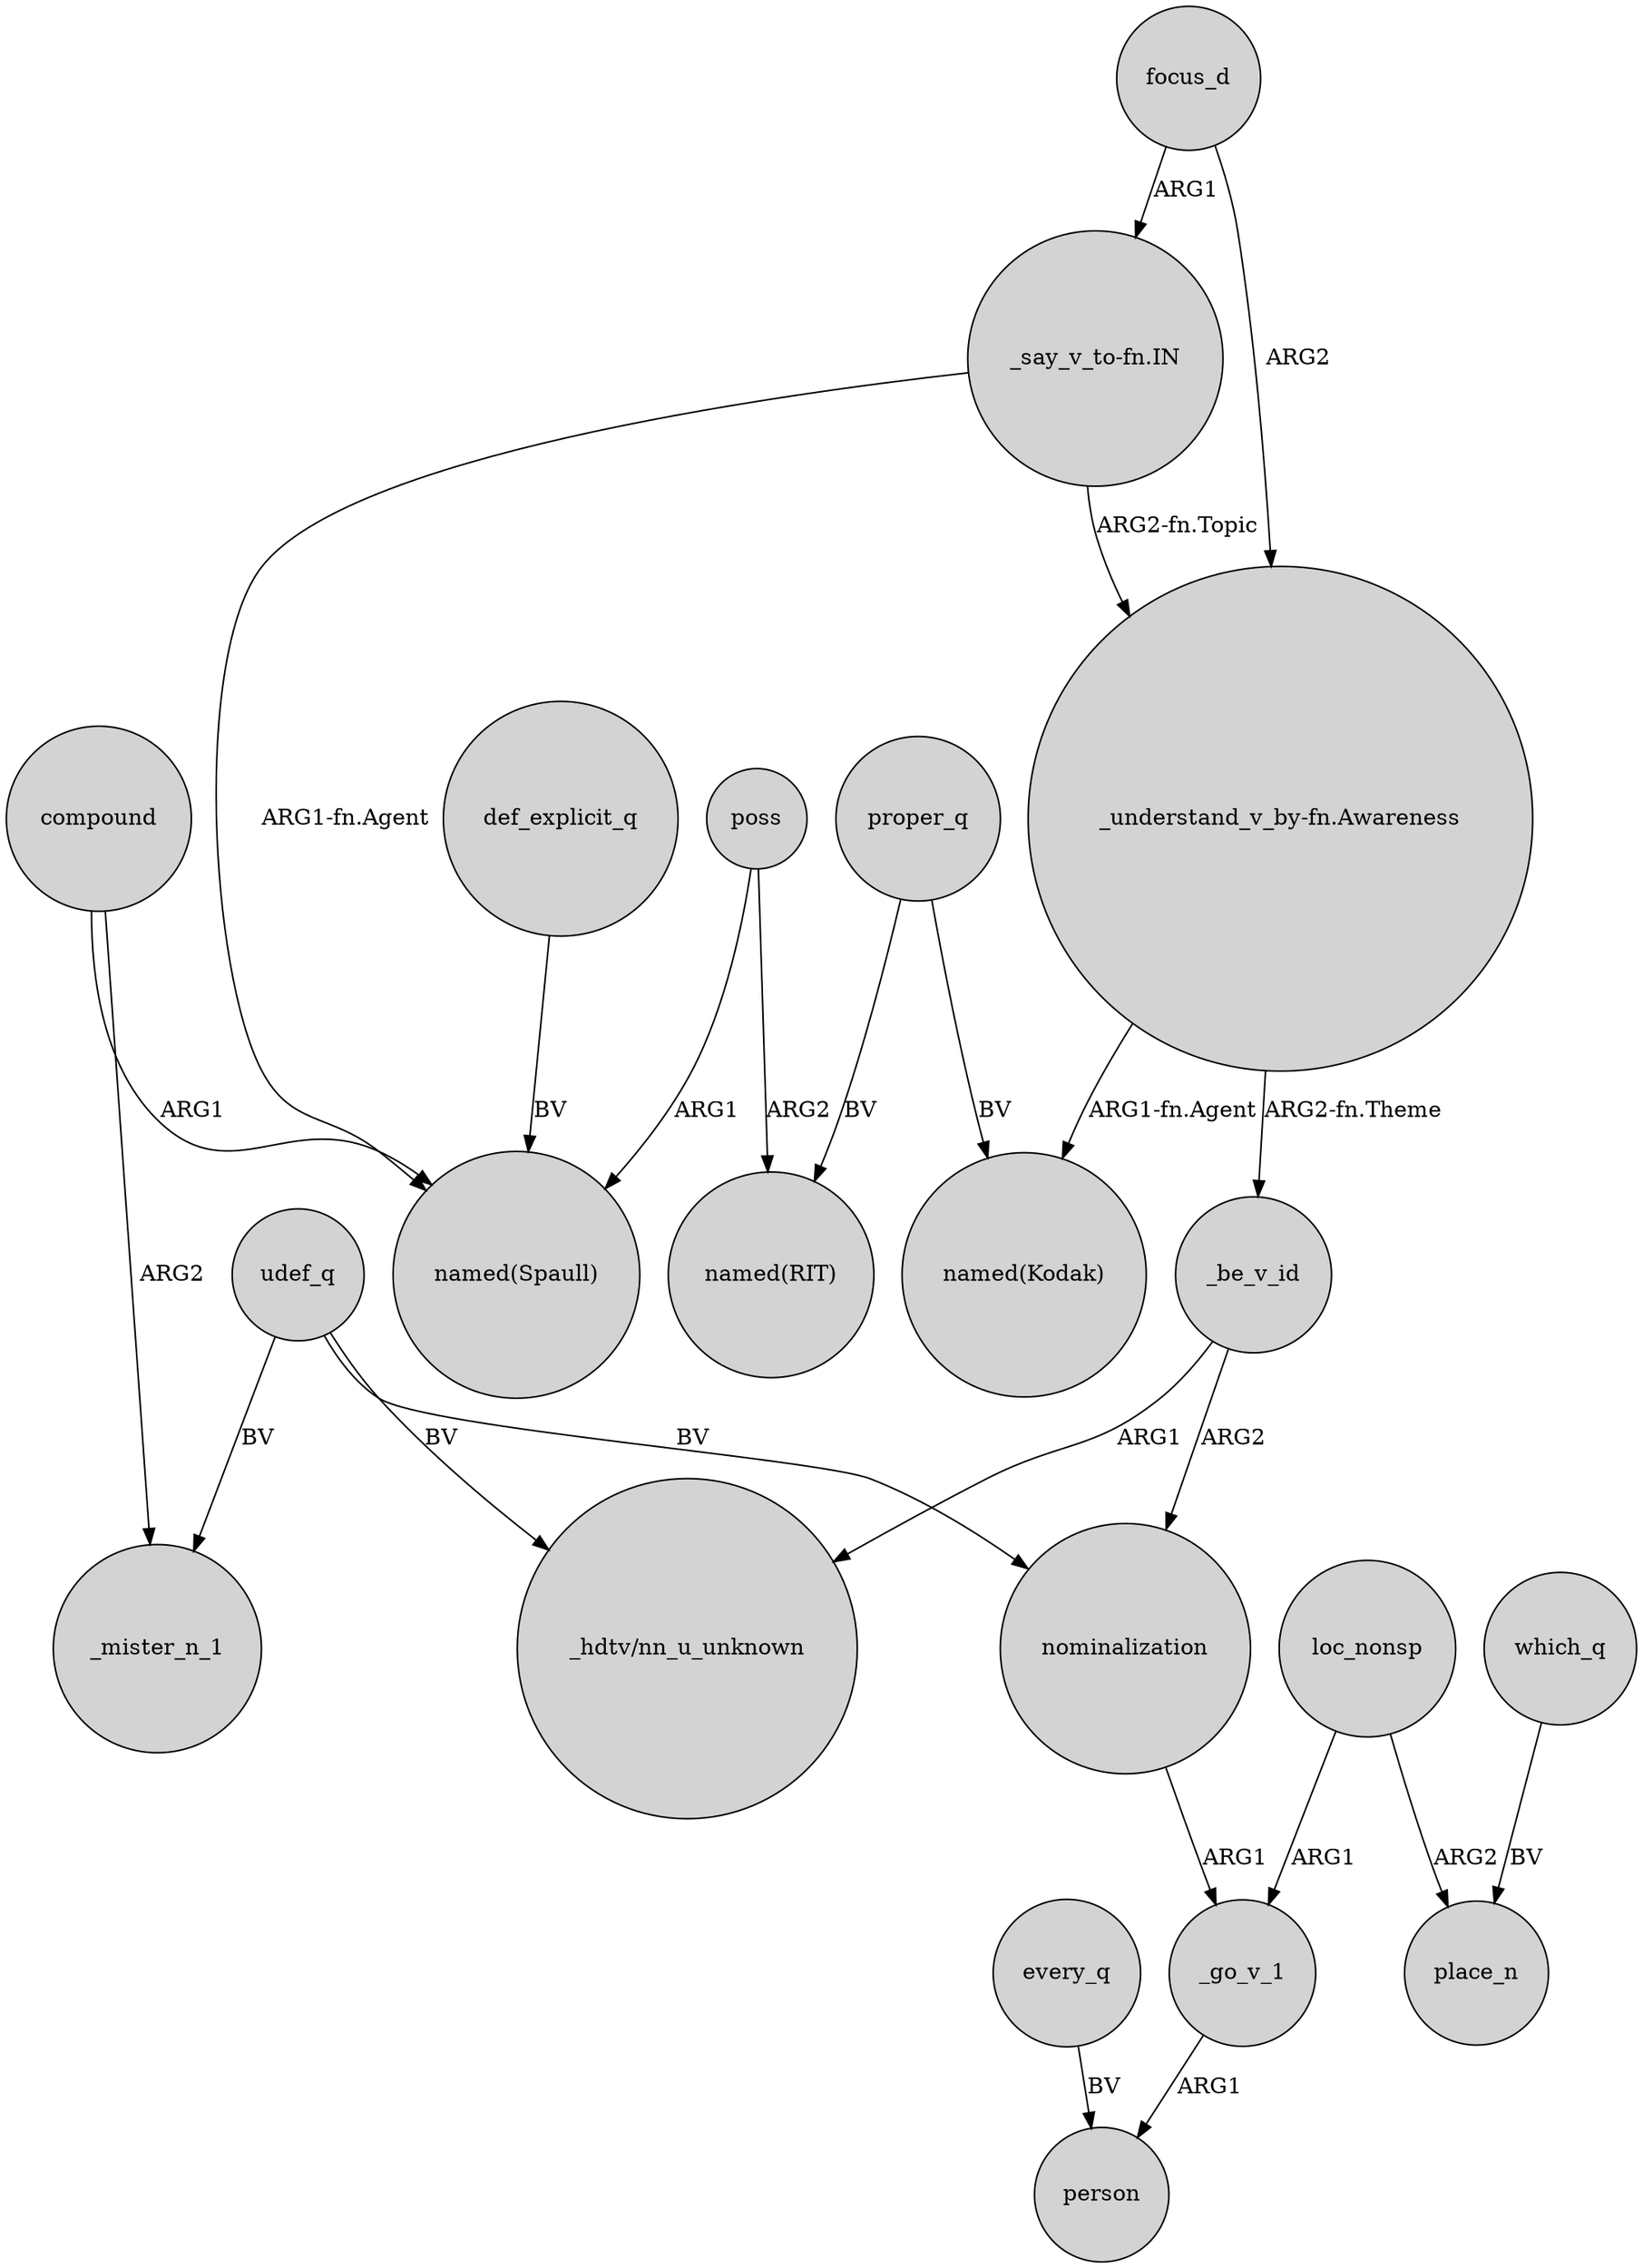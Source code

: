 digraph {
	node [shape=circle style=filled]
	"_understand_v_by-fn.Awareness" -> _be_v_id [label="ARG2-fn.Theme"]
	"_say_v_to-fn.IN" -> "_understand_v_by-fn.Awareness" [label="ARG2-fn.Topic"]
	compound -> _mister_n_1 [label=ARG2]
	"_say_v_to-fn.IN" -> "named(Spaull)" [label="ARG1-fn.Agent"]
	poss -> "named(Spaull)" [label=ARG1]
	compound -> "named(Spaull)" [label=ARG1]
	every_q -> person [label=BV]
	_go_v_1 -> person [label=ARG1]
	udef_q -> _mister_n_1 [label=BV]
	proper_q -> "named(RIT)" [label=BV]
	def_explicit_q -> "named(Spaull)" [label=BV]
	udef_q -> "_hdtv/nn_u_unknown" [label=BV]
	which_q -> place_n [label=BV]
	proper_q -> "named(Kodak)" [label=BV]
	"_understand_v_by-fn.Awareness" -> "named(Kodak)" [label="ARG1-fn.Agent"]
	_be_v_id -> "_hdtv/nn_u_unknown" [label=ARG1]
	_be_v_id -> nominalization [label=ARG2]
	udef_q -> nominalization [label=BV]
	loc_nonsp -> place_n [label=ARG2]
	focus_d -> "_understand_v_by-fn.Awareness" [label=ARG2]
	loc_nonsp -> _go_v_1 [label=ARG1]
	poss -> "named(RIT)" [label=ARG2]
	focus_d -> "_say_v_to-fn.IN" [label=ARG1]
	nominalization -> _go_v_1 [label=ARG1]
}
